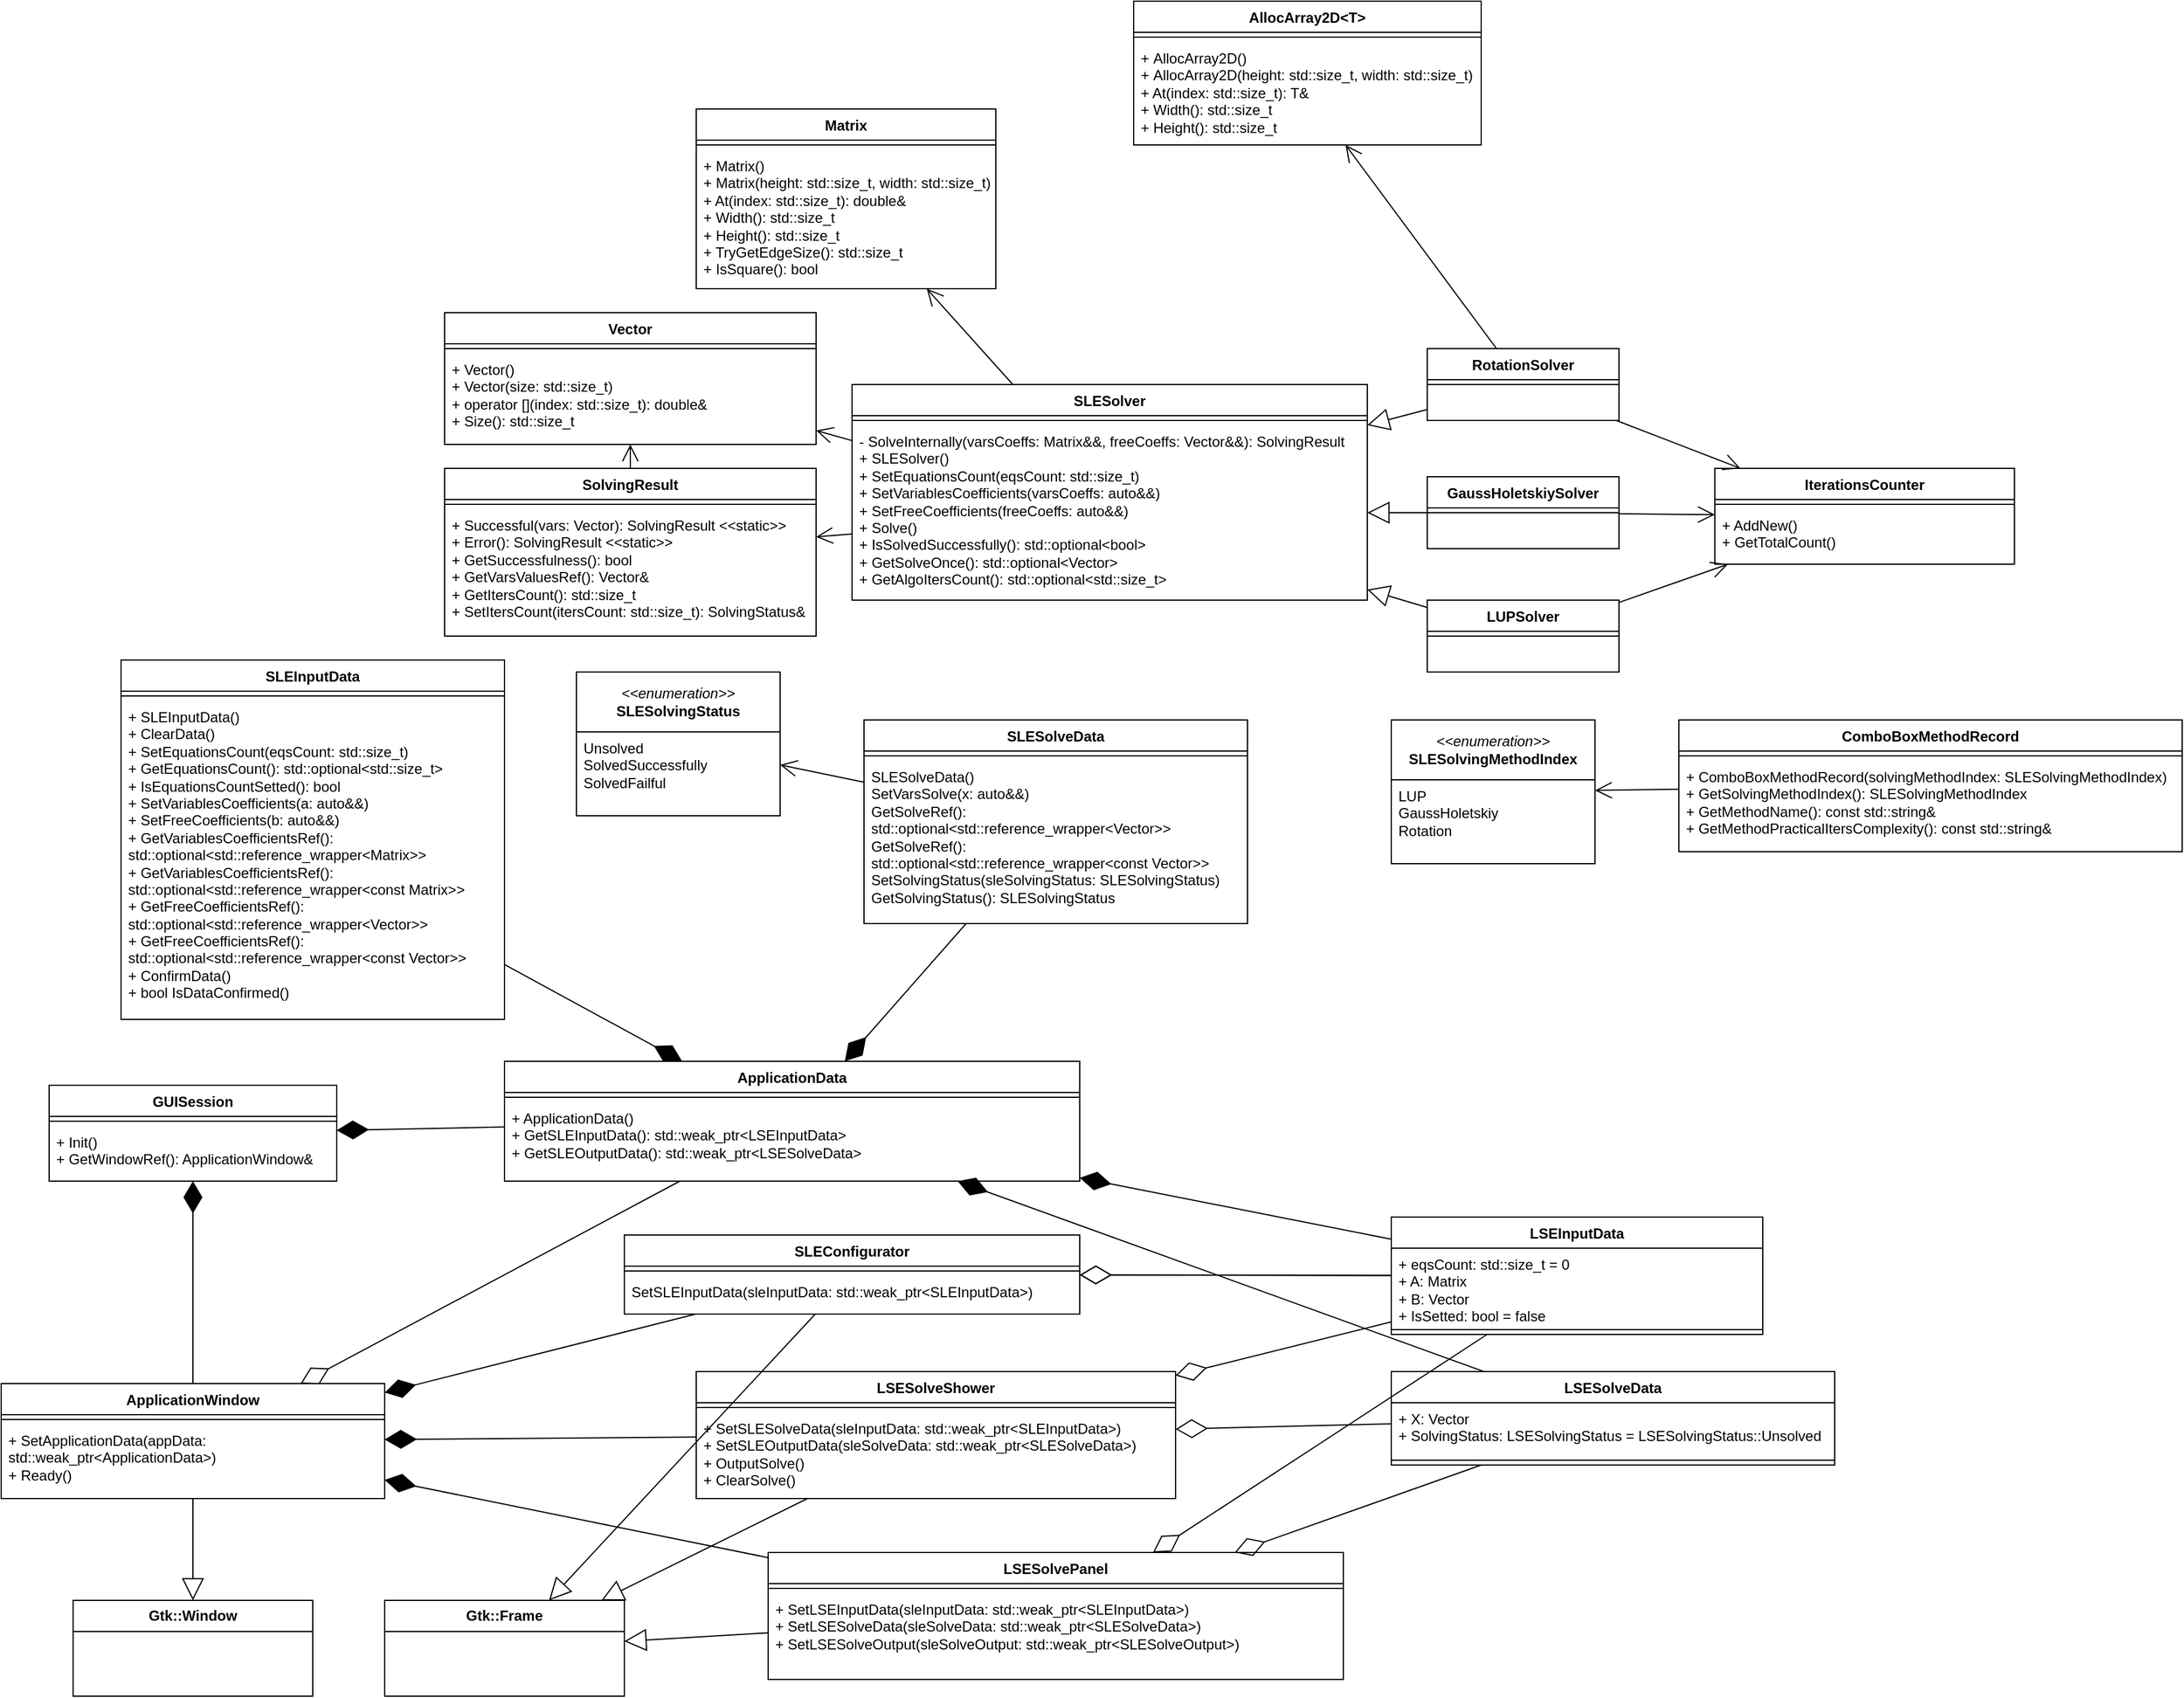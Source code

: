 <mxfile version="24.4.6" type="device">
  <diagram name="Страница — 1" id="C_KTBG0YvWXX7qI13WYK">
    <mxGraphModel dx="1175" dy="4116" grid="1" gridSize="10" guides="1" tooltips="1" connect="1" arrows="1" fold="1" page="1" pageScale="1" pageWidth="827" pageHeight="1169" math="0" shadow="0">
      <root>
        <mxCell id="0" />
        <mxCell id="1" parent="0" />
        <mxCell id="_ccRFipnc-8ZUnOI4sxT-1" value="SolvingResult" style="swimlane;fontStyle=1;align=center;verticalAlign=top;childLayout=stackLayout;horizontal=1;startSize=26;horizontalStack=0;resizeParent=1;resizeParentMax=0;resizeLast=0;collapsible=1;marginBottom=0;whiteSpace=wrap;html=1;" vertex="1" parent="1">
          <mxGeometry x="530" y="-1130" width="310" height="140" as="geometry" />
        </mxCell>
        <mxCell id="_ccRFipnc-8ZUnOI4sxT-3" value="" style="line;strokeWidth=1;fillColor=none;align=left;verticalAlign=middle;spacingTop=-1;spacingLeft=3;spacingRight=3;rotatable=0;labelPosition=right;points=[];portConstraint=eastwest;strokeColor=inherit;" vertex="1" parent="_ccRFipnc-8ZUnOI4sxT-1">
          <mxGeometry y="26" width="310" height="8" as="geometry" />
        </mxCell>
        <mxCell id="_ccRFipnc-8ZUnOI4sxT-4" value="&lt;div&gt;+ Successful(vars: Vector):&amp;nbsp;SolvingResult &amp;lt;&amp;lt;static&amp;gt;&amp;gt;&lt;br&gt;&lt;/div&gt;&lt;div&gt;+ Error(): SolvingResult &amp;lt;&amp;lt;static&amp;gt;&amp;gt;&lt;/div&gt;&lt;div&gt;+ GetSuccessfulness(): bool&lt;/div&gt;&lt;div&gt;+ GetVarsValuesRef(): Vector&amp;amp;&lt;/div&gt;&lt;div&gt;+ GetItersCount(): std::size_t&lt;br&gt;&lt;/div&gt;&lt;div&gt;+ SetItersCount(itersCount: std::size_t): SolvingStatus&amp;amp;&lt;/div&gt;" style="text;strokeColor=none;fillColor=none;align=left;verticalAlign=top;spacingLeft=4;spacingRight=4;overflow=hidden;rotatable=0;points=[[0,0.5],[1,0.5]];portConstraint=eastwest;whiteSpace=wrap;html=1;" vertex="1" parent="_ccRFipnc-8ZUnOI4sxT-1">
          <mxGeometry y="34" width="310" height="106" as="geometry" />
        </mxCell>
        <mxCell id="_ccRFipnc-8ZUnOI4sxT-5" value="Vector" style="swimlane;fontStyle=1;align=center;verticalAlign=top;childLayout=stackLayout;horizontal=1;startSize=26;horizontalStack=0;resizeParent=1;resizeParentMax=0;resizeLast=0;collapsible=1;marginBottom=0;whiteSpace=wrap;html=1;" vertex="1" parent="1">
          <mxGeometry x="530" y="-1260" width="310" height="110" as="geometry" />
        </mxCell>
        <mxCell id="_ccRFipnc-8ZUnOI4sxT-6" value="" style="line;strokeWidth=1;fillColor=none;align=left;verticalAlign=middle;spacingTop=-1;spacingLeft=3;spacingRight=3;rotatable=0;labelPosition=right;points=[];portConstraint=eastwest;strokeColor=inherit;" vertex="1" parent="_ccRFipnc-8ZUnOI4sxT-5">
          <mxGeometry y="26" width="310" height="8" as="geometry" />
        </mxCell>
        <mxCell id="_ccRFipnc-8ZUnOI4sxT-7" value="&lt;div&gt;+ Vector()&lt;/div&gt;&lt;div&gt;+ Vector(size: std::size_t)&lt;/div&gt;&lt;div&gt;+ operator [](index: std::size_t): double&amp;amp;&lt;/div&gt;&lt;div&gt;+ Size(): std::size_t&lt;br&gt;&lt;/div&gt;" style="text;strokeColor=none;fillColor=none;align=left;verticalAlign=top;spacingLeft=4;spacingRight=4;overflow=hidden;rotatable=0;points=[[0,0.5],[1,0.5]];portConstraint=eastwest;whiteSpace=wrap;html=1;" vertex="1" parent="_ccRFipnc-8ZUnOI4sxT-5">
          <mxGeometry y="34" width="310" height="76" as="geometry" />
        </mxCell>
        <mxCell id="_ccRFipnc-8ZUnOI4sxT-8" value="Matrix" style="swimlane;fontStyle=1;align=center;verticalAlign=top;childLayout=stackLayout;horizontal=1;startSize=26;horizontalStack=0;resizeParent=1;resizeParentMax=0;resizeLast=0;collapsible=1;marginBottom=0;whiteSpace=wrap;html=1;" vertex="1" parent="1">
          <mxGeometry x="740" y="-1430" width="250" height="150" as="geometry" />
        </mxCell>
        <mxCell id="_ccRFipnc-8ZUnOI4sxT-9" value="" style="line;strokeWidth=1;fillColor=none;align=left;verticalAlign=middle;spacingTop=-1;spacingLeft=3;spacingRight=3;rotatable=0;labelPosition=right;points=[];portConstraint=eastwest;strokeColor=inherit;" vertex="1" parent="_ccRFipnc-8ZUnOI4sxT-8">
          <mxGeometry y="26" width="250" height="8" as="geometry" />
        </mxCell>
        <mxCell id="_ccRFipnc-8ZUnOI4sxT-10" value="&lt;div&gt;+ Matrix()&lt;/div&gt;&lt;div&gt;+&amp;nbsp;Matrix(height: std::size_t, width: std::size_t)&lt;/div&gt;&lt;div&gt;+ At(index: std::size_t): double&amp;amp;&lt;/div&gt;&lt;div&gt;+ Width(): std::size_t&lt;/div&gt;&lt;div&gt;+ Height(): std::size_t&lt;/div&gt;&lt;div&gt;+ TryGetEdgeSize(): std::size_t&lt;/div&gt;&lt;div&gt;+ IsSquare(): bool&lt;/div&gt;" style="text;strokeColor=none;fillColor=none;align=left;verticalAlign=top;spacingLeft=4;spacingRight=4;overflow=hidden;rotatable=0;points=[[0,0.5],[1,0.5]];portConstraint=eastwest;whiteSpace=wrap;html=1;" vertex="1" parent="_ccRFipnc-8ZUnOI4sxT-8">
          <mxGeometry y="34" width="250" height="116" as="geometry" />
        </mxCell>
        <mxCell id="_ccRFipnc-8ZUnOI4sxT-11" value="AllocArray2D&amp;lt;T&amp;gt;" style="swimlane;fontStyle=1;align=center;verticalAlign=top;childLayout=stackLayout;horizontal=1;startSize=26;horizontalStack=0;resizeParent=1;resizeParentMax=0;resizeLast=0;collapsible=1;marginBottom=0;whiteSpace=wrap;html=1;" vertex="1" parent="1">
          <mxGeometry x="1105" y="-1520" width="290" height="120" as="geometry" />
        </mxCell>
        <mxCell id="_ccRFipnc-8ZUnOI4sxT-12" value="" style="line;strokeWidth=1;fillColor=none;align=left;verticalAlign=middle;spacingTop=-1;spacingLeft=3;spacingRight=3;rotatable=0;labelPosition=right;points=[];portConstraint=eastwest;strokeColor=inherit;" vertex="1" parent="_ccRFipnc-8ZUnOI4sxT-11">
          <mxGeometry y="26" width="290" height="8" as="geometry" />
        </mxCell>
        <mxCell id="_ccRFipnc-8ZUnOI4sxT-13" value="&lt;div&gt;+&amp;nbsp;AllocArray2D()&lt;/div&gt;&lt;div&gt;+&amp;nbsp;AllocArray2D(height: std::size_t, width: std::size_t)&lt;/div&gt;&lt;div&gt;+ At(index: std::size_t): T&amp;amp;&lt;/div&gt;&lt;div&gt;+ Width(): std::size_t&lt;/div&gt;&lt;div&gt;+ Height(): std::size_t&lt;/div&gt;" style="text;strokeColor=none;fillColor=none;align=left;verticalAlign=top;spacingLeft=4;spacingRight=4;overflow=hidden;rotatable=0;points=[[0,0.5],[1,0.5]];portConstraint=eastwest;whiteSpace=wrap;html=1;" vertex="1" parent="_ccRFipnc-8ZUnOI4sxT-11">
          <mxGeometry y="34" width="290" height="86" as="geometry" />
        </mxCell>
        <mxCell id="_ccRFipnc-8ZUnOI4sxT-16" value="SLESolver" style="swimlane;fontStyle=1;align=center;verticalAlign=top;childLayout=stackLayout;horizontal=1;startSize=26;horizontalStack=0;resizeParent=1;resizeParentMax=0;resizeLast=0;collapsible=1;marginBottom=0;whiteSpace=wrap;html=1;" vertex="1" parent="1">
          <mxGeometry x="870" y="-1200" width="430" height="180" as="geometry" />
        </mxCell>
        <mxCell id="_ccRFipnc-8ZUnOI4sxT-17" value="" style="line;strokeWidth=1;fillColor=none;align=left;verticalAlign=middle;spacingTop=-1;spacingLeft=3;spacingRight=3;rotatable=0;labelPosition=right;points=[];portConstraint=eastwest;strokeColor=inherit;" vertex="1" parent="_ccRFipnc-8ZUnOI4sxT-16">
          <mxGeometry y="26" width="430" height="8" as="geometry" />
        </mxCell>
        <mxCell id="_ccRFipnc-8ZUnOI4sxT-18" value="&lt;div&gt;&lt;div&gt;- SolveInternally(varsCoeffs: Matrix&amp;amp;&amp;amp;, freeCoeffs: Vector&amp;amp;&amp;amp;): SolvingResult&lt;br&gt;&lt;/div&gt;&lt;/div&gt;&lt;div&gt;+ SLESolver()&lt;br&gt;&lt;/div&gt;&lt;div&gt;+ SetEquationsCount(eqsCount: std::size_t)&lt;br&gt;&lt;/div&gt;&lt;div&gt;&lt;div&gt;+  SetVariablesCoefficients(varsCoeffs: auto&amp;amp;&amp;amp;)&lt;/div&gt;&lt;div&gt;&lt;div&gt;+ SetFreeCoefficients(freeCoeffs: auto&amp;amp;&amp;amp;) &lt;/div&gt;&lt;div&gt;&lt;div&gt;+ Solve()&lt;/div&gt;&lt;div&gt;+ IsSolvedSuccessfully(): std::optional&amp;lt;bool&amp;gt;&lt;/div&gt;&lt;div&gt;+ GetSolveOnce(): std::optional&amp;lt;Vector&amp;gt;&lt;/div&gt;&lt;div&gt;+ GetAlgoItersCount(): std::optional&amp;lt;std::size_t&amp;gt;&lt;/div&gt;&lt;/div&gt;&lt;/div&gt;&lt;/div&gt;" style="text;strokeColor=none;fillColor=none;align=left;verticalAlign=top;spacingLeft=4;spacingRight=4;overflow=hidden;rotatable=0;points=[[0,0.5],[1,0.5]];portConstraint=eastwest;whiteSpace=wrap;html=1;" vertex="1" parent="_ccRFipnc-8ZUnOI4sxT-16">
          <mxGeometry y="34" width="430" height="146" as="geometry" />
        </mxCell>
        <mxCell id="_ccRFipnc-8ZUnOI4sxT-19" value="LUPSolver" style="swimlane;fontStyle=1;align=center;verticalAlign=top;childLayout=stackLayout;horizontal=1;startSize=26;horizontalStack=0;resizeParent=1;resizeParentMax=0;resizeLast=0;collapsible=1;marginBottom=0;whiteSpace=wrap;html=1;" vertex="1" parent="1">
          <mxGeometry x="1350" y="-1020" width="160" height="60" as="geometry" />
        </mxCell>
        <mxCell id="_ccRFipnc-8ZUnOI4sxT-20" value="" style="line;strokeWidth=1;fillColor=none;align=left;verticalAlign=middle;spacingTop=-1;spacingLeft=3;spacingRight=3;rotatable=0;labelPosition=right;points=[];portConstraint=eastwest;strokeColor=inherit;" vertex="1" parent="_ccRFipnc-8ZUnOI4sxT-19">
          <mxGeometry y="26" width="160" height="8" as="geometry" />
        </mxCell>
        <mxCell id="_ccRFipnc-8ZUnOI4sxT-21" value="&amp;nbsp;" style="text;strokeColor=none;fillColor=none;align=left;verticalAlign=top;spacingLeft=4;spacingRight=4;overflow=hidden;rotatable=0;points=[[0,0.5],[1,0.5]];portConstraint=eastwest;whiteSpace=wrap;html=1;" vertex="1" parent="_ccRFipnc-8ZUnOI4sxT-19">
          <mxGeometry y="34" width="160" height="26" as="geometry" />
        </mxCell>
        <mxCell id="_ccRFipnc-8ZUnOI4sxT-22" value="GaussHoletskiySolver" style="swimlane;fontStyle=1;align=center;verticalAlign=top;childLayout=stackLayout;horizontal=1;startSize=26;horizontalStack=0;resizeParent=1;resizeParentMax=0;resizeLast=0;collapsible=1;marginBottom=0;whiteSpace=wrap;html=1;" vertex="1" parent="1">
          <mxGeometry x="1350" y="-1123" width="160" height="60" as="geometry" />
        </mxCell>
        <mxCell id="_ccRFipnc-8ZUnOI4sxT-23" value="" style="line;strokeWidth=1;fillColor=none;align=left;verticalAlign=middle;spacingTop=-1;spacingLeft=3;spacingRight=3;rotatable=0;labelPosition=right;points=[];portConstraint=eastwest;strokeColor=inherit;" vertex="1" parent="_ccRFipnc-8ZUnOI4sxT-22">
          <mxGeometry y="26" width="160" height="8" as="geometry" />
        </mxCell>
        <mxCell id="_ccRFipnc-8ZUnOI4sxT-24" value="&amp;nbsp;" style="text;strokeColor=none;fillColor=none;align=left;verticalAlign=top;spacingLeft=4;spacingRight=4;overflow=hidden;rotatable=0;points=[[0,0.5],[1,0.5]];portConstraint=eastwest;whiteSpace=wrap;html=1;" vertex="1" parent="_ccRFipnc-8ZUnOI4sxT-22">
          <mxGeometry y="34" width="160" height="26" as="geometry" />
        </mxCell>
        <mxCell id="_ccRFipnc-8ZUnOI4sxT-25" value="RotationSolver" style="swimlane;fontStyle=1;align=center;verticalAlign=top;childLayout=stackLayout;horizontal=1;startSize=26;horizontalStack=0;resizeParent=1;resizeParentMax=0;resizeLast=0;collapsible=1;marginBottom=0;whiteSpace=wrap;html=1;" vertex="1" parent="1">
          <mxGeometry x="1350" y="-1230" width="160" height="60" as="geometry" />
        </mxCell>
        <mxCell id="_ccRFipnc-8ZUnOI4sxT-26" value="" style="line;strokeWidth=1;fillColor=none;align=left;verticalAlign=middle;spacingTop=-1;spacingLeft=3;spacingRight=3;rotatable=0;labelPosition=right;points=[];portConstraint=eastwest;strokeColor=inherit;" vertex="1" parent="_ccRFipnc-8ZUnOI4sxT-25">
          <mxGeometry y="26" width="160" height="8" as="geometry" />
        </mxCell>
        <mxCell id="_ccRFipnc-8ZUnOI4sxT-27" value="&amp;nbsp;" style="text;strokeColor=none;fillColor=none;align=left;verticalAlign=top;spacingLeft=4;spacingRight=4;overflow=hidden;rotatable=0;points=[[0,0.5],[1,0.5]];portConstraint=eastwest;whiteSpace=wrap;html=1;" vertex="1" parent="_ccRFipnc-8ZUnOI4sxT-25">
          <mxGeometry y="34" width="160" height="26" as="geometry" />
        </mxCell>
        <mxCell id="_ccRFipnc-8ZUnOI4sxT-28" value="" style="endArrow=block;endSize=16;endFill=0;html=1;rounded=0;" edge="1" parent="1" source="_ccRFipnc-8ZUnOI4sxT-19" target="_ccRFipnc-8ZUnOI4sxT-18">
          <mxGeometry width="160" relative="1" as="geometry">
            <mxPoint x="959.995" y="-980" as="sourcePoint" />
            <mxPoint x="1046.388" y="-1050" as="targetPoint" />
          </mxGeometry>
        </mxCell>
        <mxCell id="_ccRFipnc-8ZUnOI4sxT-29" value="" style="endArrow=block;endSize=16;endFill=0;html=1;rounded=0;" edge="1" parent="1" source="_ccRFipnc-8ZUnOI4sxT-22" target="_ccRFipnc-8ZUnOI4sxT-18">
          <mxGeometry width="160" relative="1" as="geometry">
            <mxPoint x="967" y="-970" as="sourcePoint" />
            <mxPoint x="1053" y="-1040" as="targetPoint" />
          </mxGeometry>
        </mxCell>
        <mxCell id="_ccRFipnc-8ZUnOI4sxT-30" value="" style="endArrow=block;endSize=16;endFill=0;html=1;rounded=0;" edge="1" parent="1" source="_ccRFipnc-8ZUnOI4sxT-25" target="_ccRFipnc-8ZUnOI4sxT-16">
          <mxGeometry width="160" relative="1" as="geometry">
            <mxPoint x="967" y="-970" as="sourcePoint" />
            <mxPoint x="1053" y="-1040" as="targetPoint" />
          </mxGeometry>
        </mxCell>
        <mxCell id="_ccRFipnc-8ZUnOI4sxT-31" value="" style="endArrow=open;endFill=1;endSize=12;html=1;rounded=0;" edge="1" parent="1" source="_ccRFipnc-8ZUnOI4sxT-25" target="_ccRFipnc-8ZUnOI4sxT-13">
          <mxGeometry width="160" relative="1" as="geometry">
            <mxPoint x="930" y="-1230" as="sourcePoint" />
            <mxPoint x="1090" y="-1230" as="targetPoint" />
          </mxGeometry>
        </mxCell>
        <mxCell id="_ccRFipnc-8ZUnOI4sxT-32" value="" style="endArrow=open;endFill=1;endSize=12;html=1;rounded=0;" edge="1" parent="1" source="_ccRFipnc-8ZUnOI4sxT-18" target="_ccRFipnc-8ZUnOI4sxT-1">
          <mxGeometry width="160" relative="1" as="geometry">
            <mxPoint x="760" y="-1120" as="sourcePoint" />
            <mxPoint x="920" y="-1120" as="targetPoint" />
          </mxGeometry>
        </mxCell>
        <mxCell id="_ccRFipnc-8ZUnOI4sxT-33" value="" style="endArrow=open;endFill=1;endSize=12;html=1;rounded=0;" edge="1" parent="1" source="_ccRFipnc-8ZUnOI4sxT-18" target="_ccRFipnc-8ZUnOI4sxT-5">
          <mxGeometry width="160" relative="1" as="geometry">
            <mxPoint x="700" y="-1030" as="sourcePoint" />
            <mxPoint x="860" y="-1030" as="targetPoint" />
          </mxGeometry>
        </mxCell>
        <mxCell id="_ccRFipnc-8ZUnOI4sxT-34" value="" style="endArrow=open;endFill=1;endSize=12;html=1;rounded=0;" edge="1" parent="1" source="_ccRFipnc-8ZUnOI4sxT-16" target="_ccRFipnc-8ZUnOI4sxT-8">
          <mxGeometry width="160" relative="1" as="geometry">
            <mxPoint x="730" y="-1220" as="sourcePoint" />
            <mxPoint x="890" y="-1220" as="targetPoint" />
          </mxGeometry>
        </mxCell>
        <mxCell id="_ccRFipnc-8ZUnOI4sxT-36" value="" style="endArrow=open;endFill=1;endSize=12;html=1;rounded=0;" edge="1" parent="1" source="_ccRFipnc-8ZUnOI4sxT-1" target="_ccRFipnc-8ZUnOI4sxT-5">
          <mxGeometry width="160" relative="1" as="geometry">
            <mxPoint x="420" y="-990" as="sourcePoint" />
            <mxPoint x="510" y="-1090" as="targetPoint" />
          </mxGeometry>
        </mxCell>
        <mxCell id="_ccRFipnc-8ZUnOI4sxT-37" value="GUISession" style="swimlane;fontStyle=1;align=center;verticalAlign=top;childLayout=stackLayout;horizontal=1;startSize=26;horizontalStack=0;resizeParent=1;resizeParentMax=0;resizeLast=0;collapsible=1;marginBottom=0;whiteSpace=wrap;html=1;" vertex="1" parent="1">
          <mxGeometry x="200" y="-615" width="240" height="80" as="geometry" />
        </mxCell>
        <mxCell id="_ccRFipnc-8ZUnOI4sxT-38" value="" style="line;strokeWidth=1;fillColor=none;align=left;verticalAlign=middle;spacingTop=-1;spacingLeft=3;spacingRight=3;rotatable=0;labelPosition=right;points=[];portConstraint=eastwest;strokeColor=inherit;" vertex="1" parent="_ccRFipnc-8ZUnOI4sxT-37">
          <mxGeometry y="26" width="240" height="8" as="geometry" />
        </mxCell>
        <mxCell id="_ccRFipnc-8ZUnOI4sxT-39" value="&lt;div&gt;+ Init()&lt;/div&gt;&lt;div&gt;+ GetWindowRef(): ApplicationWindow&amp;amp;&lt;br&gt;&lt;/div&gt;" style="text;strokeColor=none;fillColor=none;align=left;verticalAlign=top;spacingLeft=4;spacingRight=4;overflow=hidden;rotatable=0;points=[[0,0.5],[1,0.5]];portConstraint=eastwest;whiteSpace=wrap;html=1;" vertex="1" parent="_ccRFipnc-8ZUnOI4sxT-37">
          <mxGeometry y="34" width="240" height="46" as="geometry" />
        </mxCell>
        <mxCell id="_ccRFipnc-8ZUnOI4sxT-40" value="LSEInputData" style="swimlane;fontStyle=1;align=center;verticalAlign=top;childLayout=stackLayout;horizontal=1;startSize=26;horizontalStack=0;resizeParent=1;resizeParentMax=0;resizeLast=0;collapsible=1;marginBottom=0;whiteSpace=wrap;html=1;" vertex="1" parent="1">
          <mxGeometry x="1320" y="-505" width="310" height="98" as="geometry" />
        </mxCell>
        <mxCell id="_ccRFipnc-8ZUnOI4sxT-41" value="&lt;div&gt;+ eqsCount:&amp;nbsp;std::size_t = 0&lt;/div&gt;&lt;div&gt;+ A: Matrix&lt;/div&gt;&lt;div&gt;+ B: Vector&lt;/div&gt;&lt;div&gt;+ IsSetted: bool = false&lt;br&gt;&lt;/div&gt;" style="text;strokeColor=none;fillColor=none;align=left;verticalAlign=top;spacingLeft=4;spacingRight=4;overflow=hidden;rotatable=0;points=[[0,0.5],[1,0.5]];portConstraint=eastwest;whiteSpace=wrap;html=1;" vertex="1" parent="_ccRFipnc-8ZUnOI4sxT-40">
          <mxGeometry y="26" width="310" height="64" as="geometry" />
        </mxCell>
        <mxCell id="_ccRFipnc-8ZUnOI4sxT-42" value="" style="line;strokeWidth=1;fillColor=none;align=left;verticalAlign=middle;spacingTop=-1;spacingLeft=3;spacingRight=3;rotatable=0;labelPosition=right;points=[];portConstraint=eastwest;strokeColor=inherit;" vertex="1" parent="_ccRFipnc-8ZUnOI4sxT-40">
          <mxGeometry y="90" width="310" height="8" as="geometry" />
        </mxCell>
        <mxCell id="_ccRFipnc-8ZUnOI4sxT-43" value="LSESolveData" style="swimlane;fontStyle=1;align=center;verticalAlign=top;childLayout=stackLayout;horizontal=1;startSize=26;horizontalStack=0;resizeParent=1;resizeParentMax=0;resizeLast=0;collapsible=1;marginBottom=0;whiteSpace=wrap;html=1;" vertex="1" parent="1">
          <mxGeometry x="1320" y="-376" width="370" height="78" as="geometry" />
        </mxCell>
        <mxCell id="_ccRFipnc-8ZUnOI4sxT-44" value="&lt;div&gt;+ X: Vector&lt;/div&gt;&lt;div&gt;+ SolvingStatus: LSESolvingStatus = LSESolvingStatus::Unsolved&lt;/div&gt;" style="text;strokeColor=none;fillColor=none;align=left;verticalAlign=top;spacingLeft=4;spacingRight=4;overflow=hidden;rotatable=0;points=[[0,0.5],[1,0.5]];portConstraint=eastwest;whiteSpace=wrap;html=1;" vertex="1" parent="_ccRFipnc-8ZUnOI4sxT-43">
          <mxGeometry y="26" width="370" height="44" as="geometry" />
        </mxCell>
        <mxCell id="_ccRFipnc-8ZUnOI4sxT-45" value="" style="line;strokeWidth=1;fillColor=none;align=left;verticalAlign=middle;spacingTop=-1;spacingLeft=3;spacingRight=3;rotatable=0;labelPosition=right;points=[];portConstraint=eastwest;strokeColor=inherit;" vertex="1" parent="_ccRFipnc-8ZUnOI4sxT-43">
          <mxGeometry y="70" width="370" height="8" as="geometry" />
        </mxCell>
        <mxCell id="_ccRFipnc-8ZUnOI4sxT-46" value="ApplicationData" style="swimlane;fontStyle=1;align=center;verticalAlign=top;childLayout=stackLayout;horizontal=1;startSize=26;horizontalStack=0;resizeParent=1;resizeParentMax=0;resizeLast=0;collapsible=1;marginBottom=0;whiteSpace=wrap;html=1;" vertex="1" parent="1">
          <mxGeometry x="580" y="-635" width="480" height="100" as="geometry" />
        </mxCell>
        <mxCell id="_ccRFipnc-8ZUnOI4sxT-48" value="" style="line;strokeWidth=1;fillColor=none;align=left;verticalAlign=middle;spacingTop=-1;spacingLeft=3;spacingRight=3;rotatable=0;labelPosition=right;points=[];portConstraint=eastwest;strokeColor=inherit;" vertex="1" parent="_ccRFipnc-8ZUnOI4sxT-46">
          <mxGeometry y="26" width="480" height="8" as="geometry" />
        </mxCell>
        <mxCell id="_ccRFipnc-8ZUnOI4sxT-49" value="+ ApplicationData()&lt;br&gt;&lt;div&gt;+ GetSLEInputData(): std::weak_ptr&amp;lt;LSEInputData&amp;gt;&lt;/div&gt;+ GetSLEOutputData(): std::weak_ptr&amp;lt;LSESolveData&amp;gt;" style="text;strokeColor=none;fillColor=none;align=left;verticalAlign=top;spacingLeft=4;spacingRight=4;overflow=hidden;rotatable=0;points=[[0,0.5],[1,0.5]];portConstraint=eastwest;whiteSpace=wrap;html=1;" vertex="1" parent="_ccRFipnc-8ZUnOI4sxT-46">
          <mxGeometry y="34" width="480" height="66" as="geometry" />
        </mxCell>
        <mxCell id="_ccRFipnc-8ZUnOI4sxT-50" value="SLEConfigurator" style="swimlane;fontStyle=1;align=center;verticalAlign=top;childLayout=stackLayout;horizontal=1;startSize=26;horizontalStack=0;resizeParent=1;resizeParentMax=0;resizeLast=0;collapsible=1;marginBottom=0;whiteSpace=wrap;html=1;" vertex="1" parent="1">
          <mxGeometry x="680" y="-490" width="380" height="66" as="geometry" />
        </mxCell>
        <mxCell id="_ccRFipnc-8ZUnOI4sxT-52" value="" style="line;strokeWidth=1;fillColor=none;align=left;verticalAlign=middle;spacingTop=-1;spacingLeft=3;spacingRight=3;rotatable=0;labelPosition=right;points=[];portConstraint=eastwest;strokeColor=inherit;" vertex="1" parent="_ccRFipnc-8ZUnOI4sxT-50">
          <mxGeometry y="26" width="380" height="8" as="geometry" />
        </mxCell>
        <mxCell id="_ccRFipnc-8ZUnOI4sxT-53" value="SetSLEInputData(sleInputData: std::weak_ptr&amp;lt;SLEInputData&amp;gt;)" style="text;strokeColor=none;fillColor=none;align=left;verticalAlign=top;spacingLeft=4;spacingRight=4;overflow=hidden;rotatable=0;points=[[0,0.5],[1,0.5]];portConstraint=eastwest;whiteSpace=wrap;html=1;" vertex="1" parent="_ccRFipnc-8ZUnOI4sxT-50">
          <mxGeometry y="34" width="380" height="32" as="geometry" />
        </mxCell>
        <mxCell id="_ccRFipnc-8ZUnOI4sxT-54" value="LSESolveShower" style="swimlane;fontStyle=1;align=center;verticalAlign=top;childLayout=stackLayout;horizontal=1;startSize=26;horizontalStack=0;resizeParent=1;resizeParentMax=0;resizeLast=0;collapsible=1;marginBottom=0;whiteSpace=wrap;html=1;" vertex="1" parent="1">
          <mxGeometry x="740" y="-376" width="400" height="106" as="geometry" />
        </mxCell>
        <mxCell id="_ccRFipnc-8ZUnOI4sxT-56" value="" style="line;strokeWidth=1;fillColor=none;align=left;verticalAlign=middle;spacingTop=-1;spacingLeft=3;spacingRight=3;rotatable=0;labelPosition=right;points=[];portConstraint=eastwest;strokeColor=inherit;" vertex="1" parent="_ccRFipnc-8ZUnOI4sxT-54">
          <mxGeometry y="26" width="400" height="8" as="geometry" />
        </mxCell>
        <mxCell id="_ccRFipnc-8ZUnOI4sxT-57" value="&lt;div&gt;+ SetSLESolveData(sleInputData: std::weak_ptr&amp;lt;SLEInputData&amp;gt;)&lt;/div&gt;&lt;div&gt;+ SetSLEOutputData(sleSolveData: std::weak_ptr&amp;lt;SLESolveData&amp;gt;)&lt;/div&gt;&lt;div&gt;+ OutputSolve()&lt;/div&gt;&lt;div&gt;+ ClearSolve()&lt;/div&gt;" style="text;strokeColor=none;fillColor=none;align=left;verticalAlign=top;spacingLeft=4;spacingRight=4;overflow=hidden;rotatable=0;points=[[0,0.5],[1,0.5]];portConstraint=eastwest;whiteSpace=wrap;html=1;" vertex="1" parent="_ccRFipnc-8ZUnOI4sxT-54">
          <mxGeometry y="34" width="400" height="72" as="geometry" />
        </mxCell>
        <mxCell id="_ccRFipnc-8ZUnOI4sxT-58" value="LSESolvePanel" style="swimlane;fontStyle=1;align=center;verticalAlign=top;childLayout=stackLayout;horizontal=1;startSize=26;horizontalStack=0;resizeParent=1;resizeParentMax=0;resizeLast=0;collapsible=1;marginBottom=0;whiteSpace=wrap;html=1;" vertex="1" parent="1">
          <mxGeometry x="800" y="-225" width="480" height="106" as="geometry" />
        </mxCell>
        <mxCell id="_ccRFipnc-8ZUnOI4sxT-60" value="" style="line;strokeWidth=1;fillColor=none;align=left;verticalAlign=middle;spacingTop=-1;spacingLeft=3;spacingRight=3;rotatable=0;labelPosition=right;points=[];portConstraint=eastwest;strokeColor=inherit;" vertex="1" parent="_ccRFipnc-8ZUnOI4sxT-58">
          <mxGeometry y="26" width="480" height="8" as="geometry" />
        </mxCell>
        <mxCell id="_ccRFipnc-8ZUnOI4sxT-61" value="+ SetLSEInputData(sleInputData: std::weak_ptr&amp;lt;SLEInputData&amp;gt;)&lt;br&gt;+ SetLSESolveData(sleSolveData: std::weak_ptr&amp;lt;SLESolveData&amp;gt;)&lt;br&gt;+ SetLSESolveOutput(sleSolveOutput: std::weak_ptr&amp;lt;SLESolveOutput&amp;gt;)" style="text;strokeColor=none;fillColor=none;align=left;verticalAlign=top;spacingLeft=4;spacingRight=4;overflow=hidden;rotatable=0;points=[[0,0.5],[1,0.5]];portConstraint=eastwest;whiteSpace=wrap;html=1;" vertex="1" parent="_ccRFipnc-8ZUnOI4sxT-58">
          <mxGeometry y="34" width="480" height="72" as="geometry" />
        </mxCell>
        <mxCell id="_ccRFipnc-8ZUnOI4sxT-62" value="ApplicationWindow" style="swimlane;fontStyle=1;align=center;verticalAlign=top;childLayout=stackLayout;horizontal=1;startSize=26;horizontalStack=0;resizeParent=1;resizeParentMax=0;resizeLast=0;collapsible=1;marginBottom=0;whiteSpace=wrap;html=1;" vertex="1" parent="1">
          <mxGeometry x="160" y="-366" width="320" height="96" as="geometry" />
        </mxCell>
        <mxCell id="_ccRFipnc-8ZUnOI4sxT-64" value="" style="line;strokeWidth=1;fillColor=none;align=left;verticalAlign=middle;spacingTop=-1;spacingLeft=3;spacingRight=3;rotatable=0;labelPosition=right;points=[];portConstraint=eastwest;strokeColor=inherit;" vertex="1" parent="_ccRFipnc-8ZUnOI4sxT-62">
          <mxGeometry y="26" width="320" height="8" as="geometry" />
        </mxCell>
        <mxCell id="_ccRFipnc-8ZUnOI4sxT-65" value="+ SetApplicationData(appData: std::weak_ptr&amp;lt;ApplicationData&amp;gt;)&lt;br&gt;+ Ready()" style="text;strokeColor=none;fillColor=none;align=left;verticalAlign=top;spacingLeft=4;spacingRight=4;overflow=hidden;rotatable=0;points=[[0,0.5],[1,0.5]];portConstraint=eastwest;whiteSpace=wrap;html=1;" vertex="1" parent="_ccRFipnc-8ZUnOI4sxT-62">
          <mxGeometry y="34" width="320" height="62" as="geometry" />
        </mxCell>
        <mxCell id="_ccRFipnc-8ZUnOI4sxT-66" value="&lt;b&gt;Gtk::Frame&lt;/b&gt;" style="swimlane;fontStyle=0;childLayout=stackLayout;horizontal=1;startSize=26;fillColor=none;horizontalStack=0;resizeParent=1;resizeParentMax=0;resizeLast=0;collapsible=1;marginBottom=0;whiteSpace=wrap;html=1;" vertex="1" parent="1">
          <mxGeometry x="480" y="-185" width="200" height="80" as="geometry" />
        </mxCell>
        <mxCell id="_ccRFipnc-8ZUnOI4sxT-67" value="&lt;b&gt;Gtk::Window&lt;/b&gt;" style="swimlane;fontStyle=0;childLayout=stackLayout;horizontal=1;startSize=26;fillColor=none;horizontalStack=0;resizeParent=1;resizeParentMax=0;resizeLast=0;collapsible=1;marginBottom=0;whiteSpace=wrap;html=1;" vertex="1" parent="1">
          <mxGeometry x="220" y="-185" width="200" height="80" as="geometry" />
        </mxCell>
        <mxCell id="_ccRFipnc-8ZUnOI4sxT-68" value="" style="endArrow=diamondThin;endFill=1;endSize=24;html=1;rounded=0;" edge="1" parent="1" source="_ccRFipnc-8ZUnOI4sxT-50" target="_ccRFipnc-8ZUnOI4sxT-62">
          <mxGeometry width="160" relative="1" as="geometry">
            <mxPoint x="490" y="-325" as="sourcePoint" />
            <mxPoint x="630" y="-465" as="targetPoint" />
          </mxGeometry>
        </mxCell>
        <mxCell id="_ccRFipnc-8ZUnOI4sxT-69" value="" style="endArrow=diamondThin;endFill=1;endSize=24;html=1;rounded=0;" edge="1" parent="1" source="_ccRFipnc-8ZUnOI4sxT-54" target="_ccRFipnc-8ZUnOI4sxT-62">
          <mxGeometry width="160" relative="1" as="geometry">
            <mxPoint x="752" y="-396" as="sourcePoint" />
            <mxPoint x="647" y="-366" as="targetPoint" />
          </mxGeometry>
        </mxCell>
        <mxCell id="_ccRFipnc-8ZUnOI4sxT-70" value="" style="endArrow=diamondThin;endFill=1;endSize=24;html=1;rounded=0;" edge="1" parent="1" source="_ccRFipnc-8ZUnOI4sxT-58" target="_ccRFipnc-8ZUnOI4sxT-62">
          <mxGeometry width="160" relative="1" as="geometry">
            <mxPoint x="730" y="-308" as="sourcePoint" />
            <mxPoint x="651" y="-310" as="targetPoint" />
          </mxGeometry>
        </mxCell>
        <mxCell id="_ccRFipnc-8ZUnOI4sxT-71" value="" style="endArrow=block;endSize=16;endFill=0;html=1;rounded=0;" edge="1" parent="1" source="_ccRFipnc-8ZUnOI4sxT-62" target="_ccRFipnc-8ZUnOI4sxT-67">
          <mxGeometry width="160" relative="1" as="geometry">
            <mxPoint x="300" y="-225" as="sourcePoint" />
            <mxPoint x="460" y="-225" as="targetPoint" />
          </mxGeometry>
        </mxCell>
        <mxCell id="_ccRFipnc-8ZUnOI4sxT-72" value="" style="endArrow=block;endSize=16;endFill=0;html=1;rounded=0;" edge="1" parent="1" source="_ccRFipnc-8ZUnOI4sxT-54" target="_ccRFipnc-8ZUnOI4sxT-66">
          <mxGeometry width="160" relative="1" as="geometry">
            <mxPoint x="1130" y="-365" as="sourcePoint" />
            <mxPoint x="1370" y="-175" as="targetPoint" />
          </mxGeometry>
        </mxCell>
        <mxCell id="_ccRFipnc-8ZUnOI4sxT-73" value="" style="endArrow=block;endSize=16;endFill=0;html=1;rounded=0;" edge="1" parent="1" source="_ccRFipnc-8ZUnOI4sxT-58" target="_ccRFipnc-8ZUnOI4sxT-66">
          <mxGeometry width="160" relative="1" as="geometry">
            <mxPoint x="1220" y="-165" as="sourcePoint" />
            <mxPoint x="1380" y="-165" as="targetPoint" />
          </mxGeometry>
        </mxCell>
        <mxCell id="_ccRFipnc-8ZUnOI4sxT-74" value="" style="endArrow=block;endSize=16;endFill=0;html=1;rounded=0;" edge="1" parent="1" source="_ccRFipnc-8ZUnOI4sxT-50" target="_ccRFipnc-8ZUnOI4sxT-66">
          <mxGeometry width="160" relative="1" as="geometry">
            <mxPoint x="1140" y="-440.34" as="sourcePoint" />
            <mxPoint x="1300" y="-440.34" as="targetPoint" />
          </mxGeometry>
        </mxCell>
        <mxCell id="_ccRFipnc-8ZUnOI4sxT-75" value="" style="endArrow=diamondThin;endFill=0;endSize=24;html=1;rounded=0;" edge="1" parent="1" source="_ccRFipnc-8ZUnOI4sxT-46" target="_ccRFipnc-8ZUnOI4sxT-62">
          <mxGeometry width="160" relative="1" as="geometry">
            <mxPoint x="510" y="-445" as="sourcePoint" />
            <mxPoint x="670" y="-445" as="targetPoint" />
          </mxGeometry>
        </mxCell>
        <mxCell id="_ccRFipnc-8ZUnOI4sxT-76" value="" style="endArrow=diamondThin;endFill=1;endSize=24;html=1;rounded=0;" edge="1" parent="1" source="_ccRFipnc-8ZUnOI4sxT-40" target="_ccRFipnc-8ZUnOI4sxT-46">
          <mxGeometry width="160" relative="1" as="geometry">
            <mxPoint x="1140" y="-565" as="sourcePoint" />
            <mxPoint x="1300" y="-565" as="targetPoint" />
          </mxGeometry>
        </mxCell>
        <mxCell id="_ccRFipnc-8ZUnOI4sxT-77" value="" style="endArrow=diamondThin;endFill=1;endSize=24;html=1;rounded=0;" edge="1" parent="1" source="_ccRFipnc-8ZUnOI4sxT-43" target="_ccRFipnc-8ZUnOI4sxT-46">
          <mxGeometry width="160" relative="1" as="geometry">
            <mxPoint x="1410" y="-637" as="sourcePoint" />
            <mxPoint x="1010" y="-592" as="targetPoint" />
          </mxGeometry>
        </mxCell>
        <mxCell id="_ccRFipnc-8ZUnOI4sxT-78" value="" style="endArrow=diamondThin;endFill=0;endSize=24;html=1;rounded=0;" edge="1" parent="1" source="_ccRFipnc-8ZUnOI4sxT-40" target="_ccRFipnc-8ZUnOI4sxT-50">
          <mxGeometry width="160" relative="1" as="geometry">
            <mxPoint x="1200" y="-375" as="sourcePoint" />
            <mxPoint x="1360" y="-375" as="targetPoint" />
          </mxGeometry>
        </mxCell>
        <mxCell id="_ccRFipnc-8ZUnOI4sxT-79" value="" style="endArrow=diamondThin;endFill=0;endSize=24;html=1;rounded=0;" edge="1" parent="1" source="_ccRFipnc-8ZUnOI4sxT-43" target="_ccRFipnc-8ZUnOI4sxT-54">
          <mxGeometry width="160" relative="1" as="geometry">
            <mxPoint x="1430" y="-605" as="sourcePoint" />
            <mxPoint x="1074" y="-475" as="targetPoint" />
          </mxGeometry>
        </mxCell>
        <mxCell id="_ccRFipnc-8ZUnOI4sxT-80" value="" style="endArrow=diamondThin;endFill=0;endSize=24;html=1;rounded=0;" edge="1" parent="1" source="_ccRFipnc-8ZUnOI4sxT-40" target="_ccRFipnc-8ZUnOI4sxT-50">
          <mxGeometry width="160" relative="1" as="geometry">
            <mxPoint x="1483" y="-487" as="sourcePoint" />
            <mxPoint x="1136" y="-366" as="targetPoint" />
          </mxGeometry>
        </mxCell>
        <mxCell id="_ccRFipnc-8ZUnOI4sxT-81" value="" style="endArrow=diamondThin;endFill=0;endSize=24;html=1;rounded=0;" edge="1" parent="1" source="_ccRFipnc-8ZUnOI4sxT-43" target="_ccRFipnc-8ZUnOI4sxT-58">
          <mxGeometry width="160" relative="1" as="geometry">
            <mxPoint x="1490" y="-425" as="sourcePoint" />
            <mxPoint x="1210" y="-469" as="targetPoint" />
          </mxGeometry>
        </mxCell>
        <mxCell id="_ccRFipnc-8ZUnOI4sxT-82" value="" style="endArrow=diamondThin;endFill=0;endSize=24;html=1;rounded=0;" edge="1" parent="1" source="_ccRFipnc-8ZUnOI4sxT-40" target="_ccRFipnc-8ZUnOI4sxT-54">
          <mxGeometry width="160" relative="1" as="geometry">
            <mxPoint x="1430" y="-605" as="sourcePoint" />
            <mxPoint x="1074" y="-475" as="targetPoint" />
          </mxGeometry>
        </mxCell>
        <mxCell id="_ccRFipnc-8ZUnOI4sxT-83" value="" style="endArrow=diamondThin;endFill=0;endSize=24;html=1;rounded=0;" edge="1" parent="1" source="_ccRFipnc-8ZUnOI4sxT-40" target="_ccRFipnc-8ZUnOI4sxT-58">
          <mxGeometry width="160" relative="1" as="geometry">
            <mxPoint x="1538" y="-487" as="sourcePoint" />
            <mxPoint x="1144" y="-215" as="targetPoint" />
          </mxGeometry>
        </mxCell>
        <mxCell id="_ccRFipnc-8ZUnOI4sxT-84" value="" style="endArrow=diamondThin;endFill=1;endSize=24;html=1;rounded=0;" edge="1" parent="1" source="_ccRFipnc-8ZUnOI4sxT-46" target="_ccRFipnc-8ZUnOI4sxT-37">
          <mxGeometry width="160" relative="1" as="geometry">
            <mxPoint x="690" y="-385" as="sourcePoint" />
            <mxPoint x="490" y="-338" as="targetPoint" />
          </mxGeometry>
        </mxCell>
        <mxCell id="_ccRFipnc-8ZUnOI4sxT-85" value="" style="endArrow=diamondThin;endFill=1;endSize=24;html=1;rounded=0;" edge="1" parent="1" source="_ccRFipnc-8ZUnOI4sxT-62" target="_ccRFipnc-8ZUnOI4sxT-37">
          <mxGeometry width="160" relative="1" as="geometry">
            <mxPoint x="590" y="-575" as="sourcePoint" />
            <mxPoint x="477" y="-580" as="targetPoint" />
          </mxGeometry>
        </mxCell>
        <mxCell id="_ccRFipnc-8ZUnOI4sxT-86" value="IterationsCounter" style="swimlane;fontStyle=1;align=center;verticalAlign=top;childLayout=stackLayout;horizontal=1;startSize=26;horizontalStack=0;resizeParent=1;resizeParentMax=0;resizeLast=0;collapsible=1;marginBottom=0;whiteSpace=wrap;html=1;" vertex="1" parent="1">
          <mxGeometry x="1590" y="-1130" width="250" height="80" as="geometry" />
        </mxCell>
        <mxCell id="_ccRFipnc-8ZUnOI4sxT-87" value="" style="line;strokeWidth=1;fillColor=none;align=left;verticalAlign=middle;spacingTop=-1;spacingLeft=3;spacingRight=3;rotatable=0;labelPosition=right;points=[];portConstraint=eastwest;strokeColor=inherit;" vertex="1" parent="_ccRFipnc-8ZUnOI4sxT-86">
          <mxGeometry y="26" width="250" height="8" as="geometry" />
        </mxCell>
        <mxCell id="_ccRFipnc-8ZUnOI4sxT-88" value="&lt;div&gt;+ AddNew()&lt;/div&gt;&lt;div&gt;+ GetTotalCount()&lt;br&gt;&lt;/div&gt;" style="text;strokeColor=none;fillColor=none;align=left;verticalAlign=top;spacingLeft=4;spacingRight=4;overflow=hidden;rotatable=0;points=[[0,0.5],[1,0.5]];portConstraint=eastwest;whiteSpace=wrap;html=1;" vertex="1" parent="_ccRFipnc-8ZUnOI4sxT-86">
          <mxGeometry y="34" width="250" height="46" as="geometry" />
        </mxCell>
        <mxCell id="_ccRFipnc-8ZUnOI4sxT-90" value="" style="endArrow=open;endFill=1;endSize=12;html=1;rounded=0;" edge="1" parent="1" source="_ccRFipnc-8ZUnOI4sxT-25" target="_ccRFipnc-8ZUnOI4sxT-86">
          <mxGeometry width="160" relative="1" as="geometry">
            <mxPoint x="1418" y="-1220" as="sourcePoint" />
            <mxPoint x="1650" y="-1210" as="targetPoint" />
          </mxGeometry>
        </mxCell>
        <mxCell id="_ccRFipnc-8ZUnOI4sxT-91" value="" style="endArrow=open;endFill=1;endSize=12;html=1;rounded=0;" edge="1" parent="1" source="_ccRFipnc-8ZUnOI4sxT-22" target="_ccRFipnc-8ZUnOI4sxT-86">
          <mxGeometry width="160" relative="1" as="geometry">
            <mxPoint x="1480" y="-1040" as="sourcePoint" />
            <mxPoint x="1518" y="-1160" as="targetPoint" />
          </mxGeometry>
        </mxCell>
        <mxCell id="_ccRFipnc-8ZUnOI4sxT-92" value="" style="endArrow=open;endFill=1;endSize=12;html=1;rounded=0;" edge="1" parent="1" source="_ccRFipnc-8ZUnOI4sxT-19" target="_ccRFipnc-8ZUnOI4sxT-86">
          <mxGeometry width="160" relative="1" as="geometry">
            <mxPoint x="1600" y="-1081" as="sourcePoint" />
            <mxPoint x="1620" y="-980" as="targetPoint" />
          </mxGeometry>
        </mxCell>
        <mxCell id="_ccRFipnc-8ZUnOI4sxT-93" value="&lt;div&gt;&lt;i&gt;&amp;lt;&amp;lt;enumeration&amp;gt;&amp;gt;&lt;/i&gt;&lt;br&gt;&lt;/div&gt;&lt;div&gt;&lt;b&gt;SLESolvingMethodIndex&lt;/b&gt;&lt;/div&gt;" style="swimlane;fontStyle=0;childLayout=stackLayout;horizontal=1;startSize=50;fillColor=none;horizontalStack=0;resizeParent=1;resizeParentMax=0;resizeLast=0;collapsible=1;marginBottom=0;whiteSpace=wrap;html=1;" vertex="1" parent="1">
          <mxGeometry x="1320" y="-920" width="170" height="120" as="geometry">
            <mxRectangle x="400" y="40" width="130" height="50" as="alternateBounds" />
          </mxGeometry>
        </mxCell>
        <mxCell id="_ccRFipnc-8ZUnOI4sxT-94" value="LUP&lt;br&gt;GaussHoletskiy&lt;br&gt;Rotation" style="text;strokeColor=none;fillColor=none;align=left;verticalAlign=top;spacingLeft=4;spacingRight=4;overflow=hidden;rotatable=0;points=[[0,0.5],[1,0.5]];portConstraint=eastwest;whiteSpace=wrap;html=1;" vertex="1" parent="_ccRFipnc-8ZUnOI4sxT-93">
          <mxGeometry y="50" width="170" height="70" as="geometry" />
        </mxCell>
        <mxCell id="_ccRFipnc-8ZUnOI4sxT-96" value="ComboBoxMethodRecord" style="swimlane;fontStyle=1;align=center;verticalAlign=top;childLayout=stackLayout;horizontal=1;startSize=26;horizontalStack=0;resizeParent=1;resizeParentMax=0;resizeLast=0;collapsible=1;marginBottom=0;whiteSpace=wrap;html=1;" vertex="1" parent="1">
          <mxGeometry x="1560" y="-920" width="420" height="110" as="geometry" />
        </mxCell>
        <mxCell id="_ccRFipnc-8ZUnOI4sxT-97" value="" style="line;strokeWidth=1;fillColor=none;align=left;verticalAlign=middle;spacingTop=-1;spacingLeft=3;spacingRight=3;rotatable=0;labelPosition=right;points=[];portConstraint=eastwest;strokeColor=inherit;" vertex="1" parent="_ccRFipnc-8ZUnOI4sxT-96">
          <mxGeometry y="26" width="420" height="8" as="geometry" />
        </mxCell>
        <mxCell id="_ccRFipnc-8ZUnOI4sxT-98" value="&lt;div&gt;+ ComboBoxMethodRecord(solvingMethodIndex: SLESolvingMethodIndex)&lt;/div&gt;&lt;div&gt;+ GetSolvingMethodIndex(): SLESolvingMethodIndex&lt;br&gt;&lt;/div&gt;&lt;div&gt;+ GetMethodName(): const std::string&amp;amp;&lt;/div&gt;&lt;div&gt;+ GetMethodPracticalItersComplexity(): const std::string&amp;amp;&lt;br&gt;&lt;/div&gt;" style="text;strokeColor=none;fillColor=none;align=left;verticalAlign=top;spacingLeft=4;spacingRight=4;overflow=hidden;rotatable=0;points=[[0,0.5],[1,0.5]];portConstraint=eastwest;whiteSpace=wrap;html=1;" vertex="1" parent="_ccRFipnc-8ZUnOI4sxT-96">
          <mxGeometry y="34" width="420" height="76" as="geometry" />
        </mxCell>
        <mxCell id="_ccRFipnc-8ZUnOI4sxT-99" value="" style="endArrow=open;endFill=1;endSize=12;html=1;rounded=0;" edge="1" parent="1" source="_ccRFipnc-8ZUnOI4sxT-96" target="_ccRFipnc-8ZUnOI4sxT-93">
          <mxGeometry width="160" relative="1" as="geometry">
            <mxPoint x="1611" y="-1040" as="sourcePoint" />
            <mxPoint x="1500" y="-700" as="targetPoint" />
          </mxGeometry>
        </mxCell>
        <mxCell id="_ccRFipnc-8ZUnOI4sxT-100" value="SLEInputData" style="swimlane;fontStyle=1;align=center;verticalAlign=top;childLayout=stackLayout;horizontal=1;startSize=26;horizontalStack=0;resizeParent=1;resizeParentMax=0;resizeLast=0;collapsible=1;marginBottom=0;whiteSpace=wrap;html=1;" vertex="1" parent="1">
          <mxGeometry x="260" y="-970" width="320" height="300" as="geometry" />
        </mxCell>
        <mxCell id="_ccRFipnc-8ZUnOI4sxT-101" value="" style="line;strokeWidth=1;fillColor=none;align=left;verticalAlign=middle;spacingTop=-1;spacingLeft=3;spacingRight=3;rotatable=0;labelPosition=right;points=[];portConstraint=eastwest;strokeColor=inherit;" vertex="1" parent="_ccRFipnc-8ZUnOI4sxT-100">
          <mxGeometry y="26" width="320" height="8" as="geometry" />
        </mxCell>
        <mxCell id="_ccRFipnc-8ZUnOI4sxT-102" value="+ SLEInputData()&lt;br&gt;+ ClearData()&lt;br&gt;+ SetEquationsCount(eqsCount: std::size_t)&lt;br&gt;+ GetEquationsCount(): std::optional&amp;lt;std::size_t&amp;gt;&lt;br&gt;+ IsEquationsCountSetted(): bool&lt;br&gt;+ SetVariablesCoefficients(a: auto&amp;amp;&amp;amp;)&lt;br&gt;+ SetFreeCoefficients(b: auto&amp;amp;&amp;amp;)&lt;br&gt;+ GetVariablesCoefficientsRef(): std::optional&amp;lt;std::reference_wrapper&amp;lt;Matrix&amp;gt;&amp;gt;&lt;br&gt;+ GetVariablesCoefficientsRef(): std::optional&amp;lt;std::reference_wrapper&amp;lt;const Matrix&amp;gt;&amp;gt;&lt;br&gt;+ GetFreeCoefficientsRef(): std::optional&amp;lt;std::reference_wrapper&amp;lt;Vector&amp;gt;&amp;gt;&lt;br&gt;+ GetFreeCoefficientsRef(): std::optional&amp;lt;std::reference_wrapper&amp;lt;const Vector&amp;gt;&amp;gt;&lt;br&gt;+ ConfirmData()&lt;br&gt;+ bool IsDataConfirmed()&lt;div&gt;&lt;br/&gt;&lt;/div&gt;" style="text;strokeColor=none;fillColor=none;align=left;verticalAlign=top;spacingLeft=4;spacingRight=4;overflow=hidden;rotatable=0;points=[[0,0.5],[1,0.5]];portConstraint=eastwest;whiteSpace=wrap;html=1;" vertex="1" parent="_ccRFipnc-8ZUnOI4sxT-100">
          <mxGeometry y="34" width="320" height="266" as="geometry" />
        </mxCell>
        <mxCell id="_ccRFipnc-8ZUnOI4sxT-103" value="" style="endArrow=diamondThin;endFill=1;endSize=24;html=1;rounded=0;" edge="1" parent="1" source="_ccRFipnc-8ZUnOI4sxT-102" target="_ccRFipnc-8ZUnOI4sxT-46">
          <mxGeometry width="160" relative="1" as="geometry">
            <mxPoint x="590" y="-565" as="sourcePoint" />
            <mxPoint x="450" y="-565" as="targetPoint" />
          </mxGeometry>
        </mxCell>
        <mxCell id="_ccRFipnc-8ZUnOI4sxT-104" value="&lt;div&gt;&lt;i&gt;&amp;lt;&amp;lt;enumeration&amp;gt;&amp;gt;&lt;/i&gt;&lt;br&gt;&lt;/div&gt;&lt;div&gt;&lt;b&gt;SLESolvingStatus&lt;/b&gt;&lt;/div&gt;" style="swimlane;fontStyle=0;childLayout=stackLayout;horizontal=1;startSize=50;fillColor=none;horizontalStack=0;resizeParent=1;resizeParentMax=0;resizeLast=0;collapsible=1;marginBottom=0;whiteSpace=wrap;html=1;" vertex="1" parent="1">
          <mxGeometry x="640" y="-960" width="170" height="120" as="geometry">
            <mxRectangle x="400" y="40" width="130" height="50" as="alternateBounds" />
          </mxGeometry>
        </mxCell>
        <mxCell id="_ccRFipnc-8ZUnOI4sxT-105" value="&lt;div&gt;Unsolved&lt;/div&gt;&lt;div&gt;SolvedSuccessfully&lt;/div&gt;&lt;div&gt;SolvedFailful&lt;br&gt;&lt;/div&gt;" style="text;strokeColor=none;fillColor=none;align=left;verticalAlign=top;spacingLeft=4;spacingRight=4;overflow=hidden;rotatable=0;points=[[0,0.5],[1,0.5]];portConstraint=eastwest;whiteSpace=wrap;html=1;" vertex="1" parent="_ccRFipnc-8ZUnOI4sxT-104">
          <mxGeometry y="50" width="170" height="70" as="geometry" />
        </mxCell>
        <mxCell id="_ccRFipnc-8ZUnOI4sxT-106" value="SLESolveData" style="swimlane;fontStyle=1;align=center;verticalAlign=top;childLayout=stackLayout;horizontal=1;startSize=26;horizontalStack=0;resizeParent=1;resizeParentMax=0;resizeLast=0;collapsible=1;marginBottom=0;whiteSpace=wrap;html=1;" vertex="1" parent="1">
          <mxGeometry x="880" y="-920" width="320" height="170" as="geometry" />
        </mxCell>
        <mxCell id="_ccRFipnc-8ZUnOI4sxT-107" value="" style="line;strokeWidth=1;fillColor=none;align=left;verticalAlign=middle;spacingTop=-1;spacingLeft=3;spacingRight=3;rotatable=0;labelPosition=right;points=[];portConstraint=eastwest;strokeColor=inherit;" vertex="1" parent="_ccRFipnc-8ZUnOI4sxT-106">
          <mxGeometry y="26" width="320" height="8" as="geometry" />
        </mxCell>
        <mxCell id="_ccRFipnc-8ZUnOI4sxT-108" value="SLESolveData()&lt;br&gt;SetVarsSolve(x: auto&amp;amp;&amp;amp;)&lt;br&gt;GetSolveRef(): std::optional&amp;lt;std::reference_wrapper&amp;lt;Vector&amp;gt;&amp;gt;&lt;br&gt;GetSolveRef(): std::optional&amp;lt;std::reference_wrapper&amp;lt;const Vector&amp;gt;&amp;gt;&lt;br&gt;SetSolvingStatus(sleSolvingStatus: SLESolvingStatus)&lt;br&gt;GetSolvingStatus(): SLESolvingStatus" style="text;strokeColor=none;fillColor=none;align=left;verticalAlign=top;spacingLeft=4;spacingRight=4;overflow=hidden;rotatable=0;points=[[0,0.5],[1,0.5]];portConstraint=eastwest;whiteSpace=wrap;html=1;" vertex="1" parent="_ccRFipnc-8ZUnOI4sxT-106">
          <mxGeometry y="34" width="320" height="136" as="geometry" />
        </mxCell>
        <mxCell id="_ccRFipnc-8ZUnOI4sxT-109" value="" style="endArrow=diamondThin;endFill=1;endSize=24;html=1;rounded=0;" edge="1" parent="1" source="_ccRFipnc-8ZUnOI4sxT-106" target="_ccRFipnc-8ZUnOI4sxT-46">
          <mxGeometry width="160" relative="1" as="geometry">
            <mxPoint x="590" y="-702" as="sourcePoint" />
            <mxPoint x="725" y="-625" as="targetPoint" />
          </mxGeometry>
        </mxCell>
        <mxCell id="_ccRFipnc-8ZUnOI4sxT-110" value="" style="endArrow=open;endFill=1;endSize=12;html=1;rounded=0;" edge="1" parent="1" source="_ccRFipnc-8ZUnOI4sxT-106" target="_ccRFipnc-8ZUnOI4sxT-104">
          <mxGeometry width="160" relative="1" as="geometry">
            <mxPoint x="880" y="-1065" as="sourcePoint" />
            <mxPoint x="850" y="-1063" as="targetPoint" />
          </mxGeometry>
        </mxCell>
      </root>
    </mxGraphModel>
  </diagram>
</mxfile>
